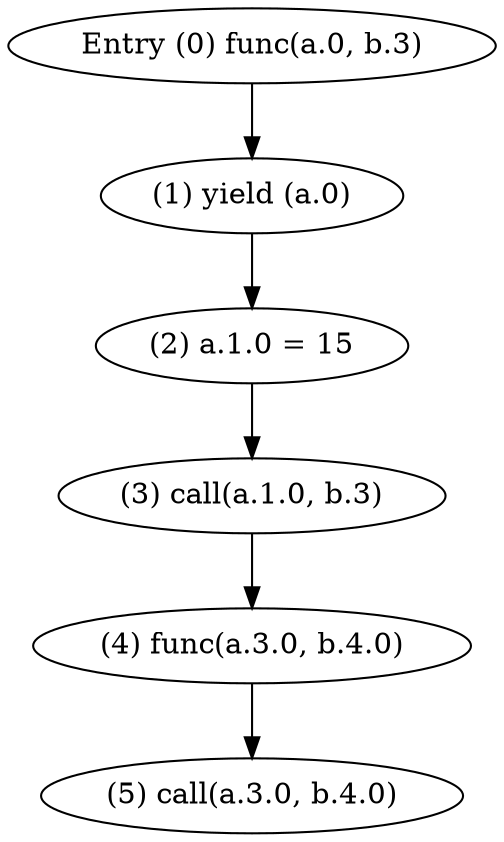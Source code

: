 digraph {
    0 [ label = "Entry (0) func(a.0, b.3)" ]
    1 [ label = "(1) yield (a.0)" ]
    2 [ label = "(2) a.1.0 = 15" ]
    3 [ label = "(3) call(a.1.0, b.3)" ]
    4 [ label = "(4) func(a.3.0, b.4.0)" ]
    5 [ label = "(5) call(a.3.0, b.4.0)" ]
    0 -> 1 [ label = "" ]
    1 -> 2 [ label = "" ]
    2 -> 3 [ label = "" ]
    3 -> 4 [ label = "" ]
    4 -> 5 [ label = "" ]
}
